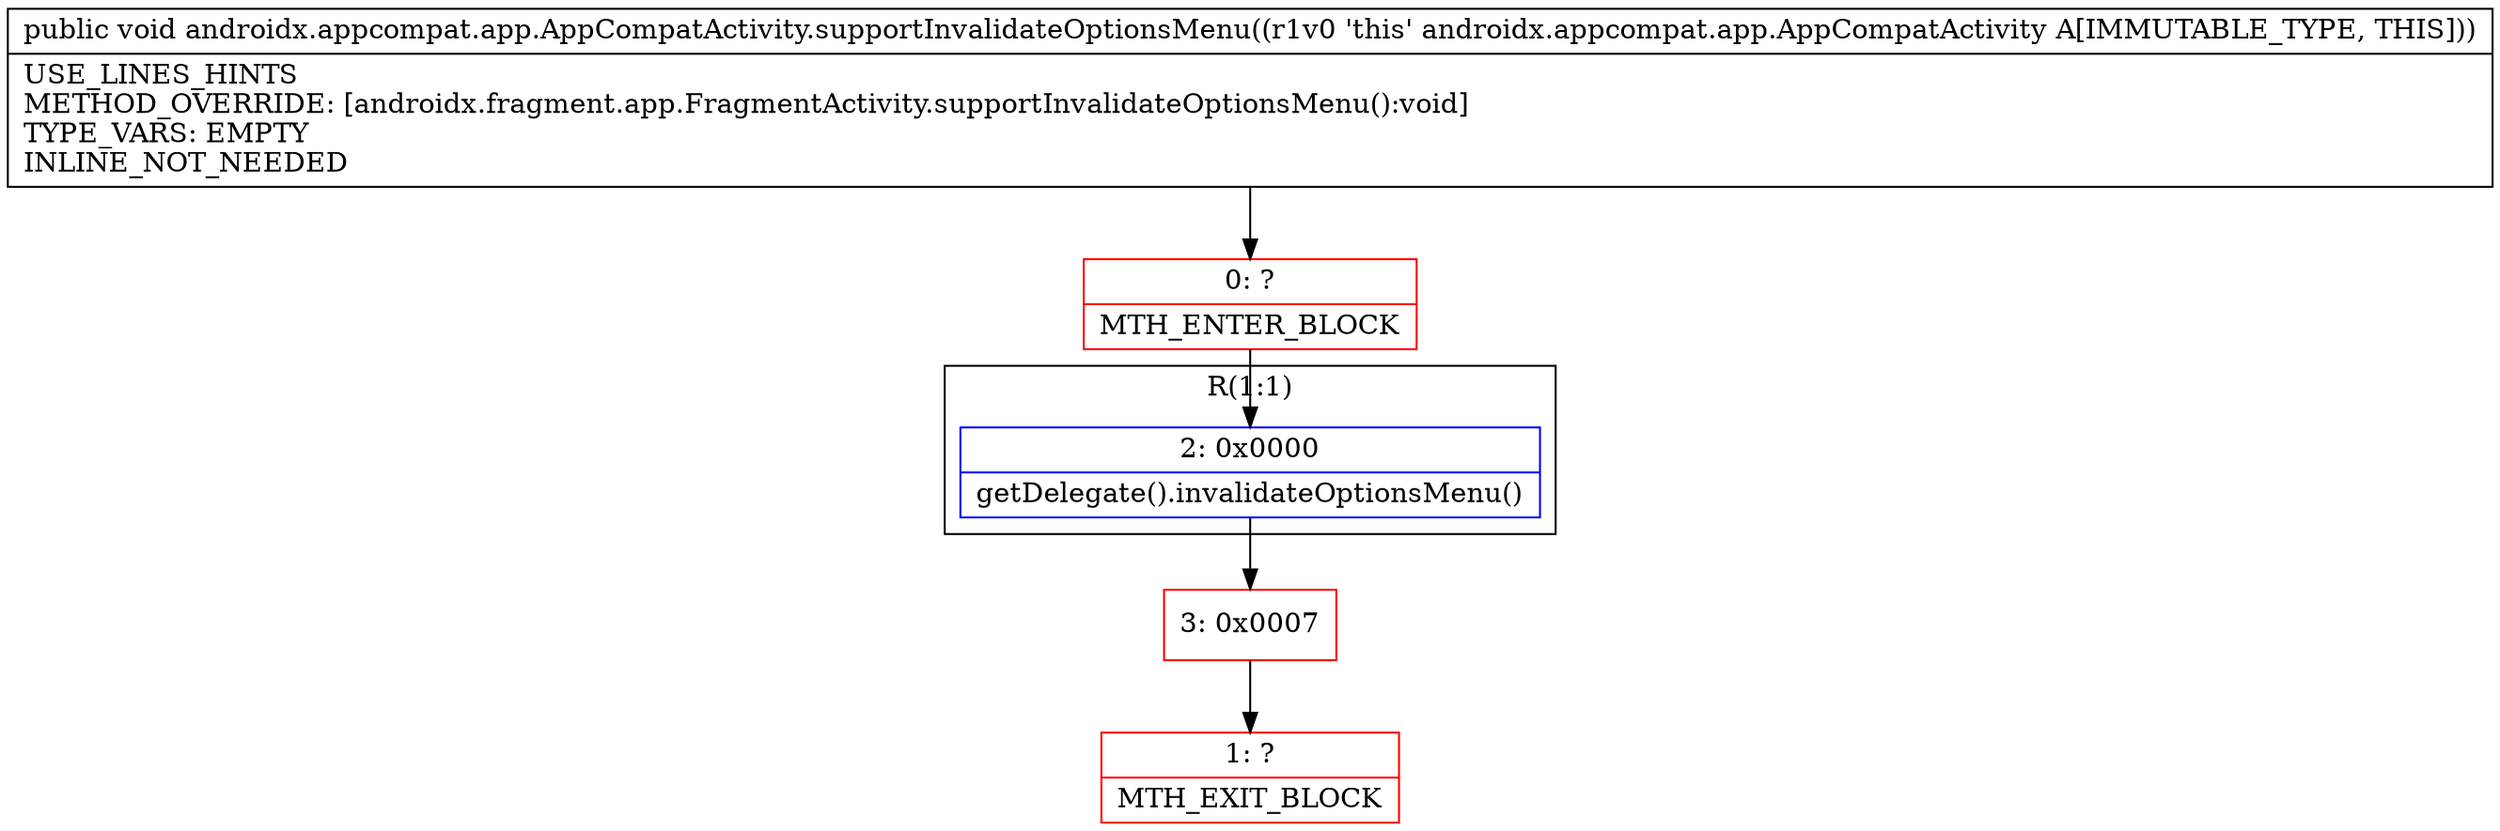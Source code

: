 digraph "CFG forandroidx.appcompat.app.AppCompatActivity.supportInvalidateOptionsMenu()V" {
subgraph cluster_Region_1921477806 {
label = "R(1:1)";
node [shape=record,color=blue];
Node_2 [shape=record,label="{2\:\ 0x0000|getDelegate().invalidateOptionsMenu()\l}"];
}
Node_0 [shape=record,color=red,label="{0\:\ ?|MTH_ENTER_BLOCK\l}"];
Node_3 [shape=record,color=red,label="{3\:\ 0x0007}"];
Node_1 [shape=record,color=red,label="{1\:\ ?|MTH_EXIT_BLOCK\l}"];
MethodNode[shape=record,label="{public void androidx.appcompat.app.AppCompatActivity.supportInvalidateOptionsMenu((r1v0 'this' androidx.appcompat.app.AppCompatActivity A[IMMUTABLE_TYPE, THIS]))  | USE_LINES_HINTS\lMETHOD_OVERRIDE: [androidx.fragment.app.FragmentActivity.supportInvalidateOptionsMenu():void]\lTYPE_VARS: EMPTY\lINLINE_NOT_NEEDED\l}"];
MethodNode -> Node_0;Node_2 -> Node_3;
Node_0 -> Node_2;
Node_3 -> Node_1;
}

